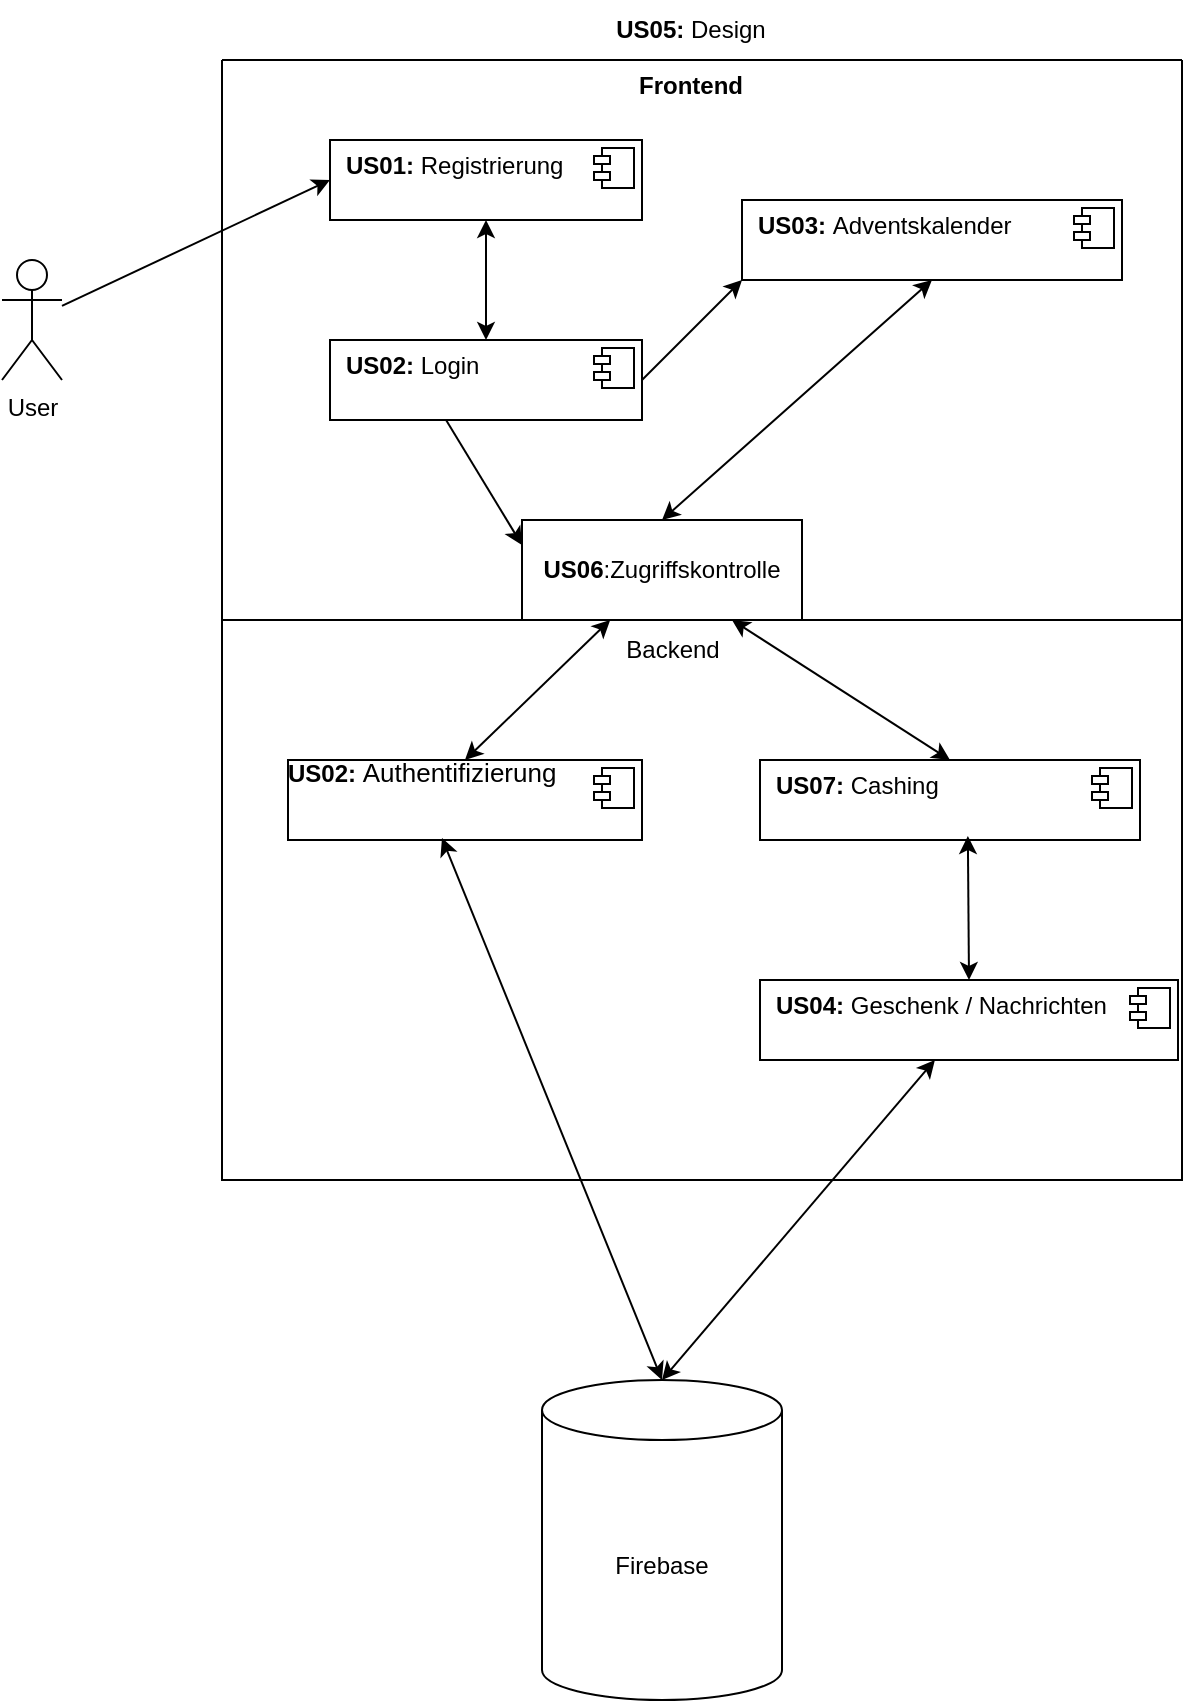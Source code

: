 <mxfile version="24.8.4">
  <diagram name="Page-1" id="p-Bkj8-PTowgVn_Ax-9_">
    <mxGraphModel dx="1393" dy="875" grid="1" gridSize="10" guides="1" tooltips="1" connect="1" arrows="1" fold="1" page="1" pageScale="1" pageWidth="827" pageHeight="1169" math="0" shadow="0">
      <root>
        <mxCell id="0" />
        <mxCell id="1" parent="0" />
        <mxCell id="r21g4WXJwy60l7_NaUzQ-14" value="" style="swimlane;startSize=0;movable=0;resizable=0;rotatable=0;deletable=0;editable=0;locked=1;connectable=0;" vertex="1" parent="1">
          <mxGeometry x="180" y="60" width="480" height="280" as="geometry" />
        </mxCell>
        <mxCell id="r21g4WXJwy60l7_NaUzQ-15" value="User" style="shape=umlActor;verticalLabelPosition=bottom;verticalAlign=top;html=1;" vertex="1" parent="1">
          <mxGeometry x="70" y="160" width="30" height="60" as="geometry" />
        </mxCell>
        <mxCell id="r21g4WXJwy60l7_NaUzQ-16" value="" style="endArrow=classic;html=1;rounded=0;entryX=0;entryY=0.5;entryDx=0;entryDy=0;" edge="1" parent="1" source="r21g4WXJwy60l7_NaUzQ-15" target="r21g4WXJwy60l7_NaUzQ-18">
          <mxGeometry width="50" height="50" relative="1" as="geometry">
            <mxPoint x="390" y="190" as="sourcePoint" />
            <mxPoint x="250" y="150" as="targetPoint" />
          </mxGeometry>
        </mxCell>
        <mxCell id="r21g4WXJwy60l7_NaUzQ-18" value="&lt;p style=&quot;margin:0px;margin-top:6px;text-align:center;&quot;&gt;&lt;/p&gt;&lt;p style=&quot;margin:0px;margin-left:8px;&quot;&gt;&lt;b&gt;US01:&amp;nbsp;&lt;/b&gt;Registrierung&lt;br&gt;&lt;br&gt;&lt;/p&gt;" style="align=left;overflow=fill;html=1;dropTarget=0;whiteSpace=wrap;" vertex="1" parent="1">
          <mxGeometry x="234" y="100" width="156" height="40" as="geometry" />
        </mxCell>
        <mxCell id="r21g4WXJwy60l7_NaUzQ-19" value="" style="shape=component;jettyWidth=8;jettyHeight=4;" vertex="1" parent="r21g4WXJwy60l7_NaUzQ-18">
          <mxGeometry x="1" width="20" height="20" relative="1" as="geometry">
            <mxPoint x="-24" y="4" as="offset" />
          </mxGeometry>
        </mxCell>
        <mxCell id="r21g4WXJwy60l7_NaUzQ-20" value="&lt;p style=&quot;margin:0px;margin-top:6px;text-align:center;&quot;&gt;&lt;/p&gt;&lt;p style=&quot;margin:0px;margin-left:8px;&quot;&gt;&lt;b&gt;US02:&amp;nbsp;&lt;/b&gt;Login&lt;br&gt;&lt;br&gt;&lt;/p&gt;" style="align=left;overflow=fill;html=1;dropTarget=0;whiteSpace=wrap;" vertex="1" parent="1">
          <mxGeometry x="234" y="200" width="156" height="40" as="geometry" />
        </mxCell>
        <mxCell id="r21g4WXJwy60l7_NaUzQ-21" value="" style="shape=component;jettyWidth=8;jettyHeight=4;" vertex="1" parent="r21g4WXJwy60l7_NaUzQ-20">
          <mxGeometry x="1" width="20" height="20" relative="1" as="geometry">
            <mxPoint x="-24" y="4" as="offset" />
          </mxGeometry>
        </mxCell>
        <mxCell id="r21g4WXJwy60l7_NaUzQ-23" value="" style="endArrow=classic;startArrow=classic;html=1;rounded=0;exitX=0.5;exitY=0;exitDx=0;exitDy=0;" edge="1" parent="1" source="r21g4WXJwy60l7_NaUzQ-20" target="r21g4WXJwy60l7_NaUzQ-18">
          <mxGeometry width="50" height="50" relative="1" as="geometry">
            <mxPoint x="390" y="190" as="sourcePoint" />
            <mxPoint x="440" y="140" as="targetPoint" />
          </mxGeometry>
        </mxCell>
        <mxCell id="r21g4WXJwy60l7_NaUzQ-24" value="" style="endArrow=classic;html=1;rounded=0;exitX=1;exitY=0.5;exitDx=0;exitDy=0;" edge="1" parent="1" source="r21g4WXJwy60l7_NaUzQ-20">
          <mxGeometry width="50" height="50" relative="1" as="geometry">
            <mxPoint x="390" y="190" as="sourcePoint" />
            <mxPoint x="440" y="170" as="targetPoint" />
          </mxGeometry>
        </mxCell>
        <mxCell id="r21g4WXJwy60l7_NaUzQ-25" value="&lt;p style=&quot;margin:0px;margin-top:6px;text-align:center;&quot;&gt;&lt;/p&gt;&lt;p style=&quot;margin:0px;margin-left:8px;&quot;&gt;&lt;b&gt;US03:&amp;nbsp;&lt;/b&gt;Adventskalender&lt;br&gt;&lt;br&gt;&lt;/p&gt;" style="align=left;overflow=fill;html=1;dropTarget=0;whiteSpace=wrap;" vertex="1" parent="1">
          <mxGeometry x="440" y="130" width="190" height="40" as="geometry" />
        </mxCell>
        <mxCell id="r21g4WXJwy60l7_NaUzQ-26" value="" style="shape=component;jettyWidth=8;jettyHeight=4;" vertex="1" parent="r21g4WXJwy60l7_NaUzQ-25">
          <mxGeometry x="1" width="20" height="20" relative="1" as="geometry">
            <mxPoint x="-24" y="4" as="offset" />
          </mxGeometry>
        </mxCell>
        <mxCell id="r21g4WXJwy60l7_NaUzQ-27" value="&lt;b&gt;US05: &lt;/b&gt;Design" style="text;html=1;align=center;verticalAlign=middle;resizable=0;points=[];autosize=1;strokeColor=none;fillColor=none;" vertex="1" parent="1">
          <mxGeometry x="364" y="30" width="100" height="30" as="geometry" />
        </mxCell>
        <mxCell id="r21g4WXJwy60l7_NaUzQ-28" value="" style="swimlane;startSize=0;movable=0;resizable=0;rotatable=0;deletable=0;editable=0;locked=1;connectable=0;" vertex="1" parent="1">
          <mxGeometry x="180" y="340" width="480" height="280" as="geometry" />
        </mxCell>
        <mxCell id="r21g4WXJwy60l7_NaUzQ-29" value="Backend" style="text;html=1;align=center;verticalAlign=middle;resizable=0;points=[];autosize=1;strokeColor=none;fillColor=none;" vertex="1" parent="r21g4WXJwy60l7_NaUzQ-28">
          <mxGeometry x="190" width="70" height="30" as="geometry" />
        </mxCell>
        <mxCell id="r21g4WXJwy60l7_NaUzQ-32" value="" style="endArrow=classic;startArrow=classic;html=1;rounded=0;entryX=0.5;entryY=1;entryDx=0;entryDy=0;exitX=0.5;exitY=0;exitDx=0;exitDy=0;" edge="1" parent="1" source="r21g4WXJwy60l7_NaUzQ-35" target="r21g4WXJwy60l7_NaUzQ-25">
          <mxGeometry width="50" height="50" relative="1" as="geometry">
            <mxPoint x="740" y="377" as="sourcePoint" />
            <mxPoint x="740.07" y="170" as="targetPoint" />
          </mxGeometry>
        </mxCell>
        <mxCell id="r21g4WXJwy60l7_NaUzQ-33" value="&lt;p style=&quot;margin:0px;margin-top:6px;text-align:center;&quot;&gt;&lt;/p&gt;&lt;p style=&quot;margin:0px;margin-left:8px;&quot;&gt;&lt;b&gt;US07:&amp;nbsp;&lt;/b&gt;Cashing&lt;br&gt;&lt;br&gt;&lt;/p&gt;" style="align=left;overflow=fill;html=1;dropTarget=0;whiteSpace=wrap;" vertex="1" parent="1">
          <mxGeometry x="449" y="410" width="190" height="40" as="geometry" />
        </mxCell>
        <mxCell id="r21g4WXJwy60l7_NaUzQ-34" value="" style="shape=component;jettyWidth=8;jettyHeight=4;" vertex="1" parent="r21g4WXJwy60l7_NaUzQ-33">
          <mxGeometry x="1" width="20" height="20" relative="1" as="geometry">
            <mxPoint x="-24" y="4" as="offset" />
          </mxGeometry>
        </mxCell>
        <mxCell id="r21g4WXJwy60l7_NaUzQ-35" value="&lt;b style=&quot;text-align: left;&quot;&gt;US06&lt;/b&gt;:Zugriffskontrolle" style="html=1;whiteSpace=wrap;" vertex="1" parent="1">
          <mxGeometry x="330" y="290" width="140" height="50" as="geometry" />
        </mxCell>
        <mxCell id="r21g4WXJwy60l7_NaUzQ-37" value="" style="endArrow=classic;html=1;rounded=0;exitX=0.372;exitY=1;exitDx=0;exitDy=0;exitPerimeter=0;entryX=0;entryY=0.25;entryDx=0;entryDy=0;" edge="1" parent="1" source="r21g4WXJwy60l7_NaUzQ-20" target="r21g4WXJwy60l7_NaUzQ-35">
          <mxGeometry width="50" height="50" relative="1" as="geometry">
            <mxPoint x="390" y="530" as="sourcePoint" />
            <mxPoint x="440" y="480" as="targetPoint" />
          </mxGeometry>
        </mxCell>
        <mxCell id="r21g4WXJwy60l7_NaUzQ-38" value="&lt;b&gt;US02:&amp;nbsp;&lt;/b&gt;&lt;span style=&quot;line-height: 107%; font-family: Calibri, sans-serif;&quot; lang=&quot;DE-CH&quot;&gt;&lt;font style=&quot;font-size: 13px;&quot;&gt;Authentifizierung&lt;/font&gt;&lt;/span&gt;" style="align=left;overflow=fill;html=1;dropTarget=0;whiteSpace=wrap;" vertex="1" parent="1">
          <mxGeometry x="213" y="410" width="177" height="40" as="geometry" />
        </mxCell>
        <mxCell id="r21g4WXJwy60l7_NaUzQ-39" value="" style="shape=component;jettyWidth=8;jettyHeight=4;" vertex="1" parent="r21g4WXJwy60l7_NaUzQ-38">
          <mxGeometry x="1" width="20" height="20" relative="1" as="geometry">
            <mxPoint x="-24" y="4" as="offset" />
          </mxGeometry>
        </mxCell>
        <mxCell id="r21g4WXJwy60l7_NaUzQ-41" value="" style="endArrow=classic;startArrow=classic;html=1;rounded=0;exitX=0.5;exitY=0;exitDx=0;exitDy=0;" edge="1" parent="1" source="r21g4WXJwy60l7_NaUzQ-38" target="r21g4WXJwy60l7_NaUzQ-35">
          <mxGeometry width="50" height="50" relative="1" as="geometry">
            <mxPoint x="310" y="400" as="sourcePoint" />
            <mxPoint x="360" y="350" as="targetPoint" />
          </mxGeometry>
        </mxCell>
        <mxCell id="r21g4WXJwy60l7_NaUzQ-42" value="" style="endArrow=classic;startArrow=classic;html=1;rounded=0;exitX=0.5;exitY=0;exitDx=0;exitDy=0;entryX=0.75;entryY=1;entryDx=0;entryDy=0;" edge="1" parent="1" source="r21g4WXJwy60l7_NaUzQ-33" target="r21g4WXJwy60l7_NaUzQ-35">
          <mxGeometry width="50" height="50" relative="1" as="geometry">
            <mxPoint x="403" y="420" as="sourcePoint" />
            <mxPoint x="490" y="350" as="targetPoint" />
          </mxGeometry>
        </mxCell>
        <mxCell id="r21g4WXJwy60l7_NaUzQ-43" value="&lt;p style=&quot;margin:0px;margin-top:6px;text-align:center;&quot;&gt;&lt;/p&gt;&lt;p style=&quot;margin:0px;margin-left:8px;&quot;&gt;&lt;b&gt;US04: &lt;/b&gt;Geschenk / Nachrichten&lt;br&gt;&lt;br&gt;&lt;/p&gt;" style="align=left;overflow=fill;html=1;dropTarget=0;whiteSpace=wrap;" vertex="1" parent="1">
          <mxGeometry x="449" y="520" width="209" height="40" as="geometry" />
        </mxCell>
        <mxCell id="r21g4WXJwy60l7_NaUzQ-44" value="" style="shape=component;jettyWidth=8;jettyHeight=4;" vertex="1" parent="r21g4WXJwy60l7_NaUzQ-43">
          <mxGeometry x="1" width="20" height="20" relative="1" as="geometry">
            <mxPoint x="-24" y="4" as="offset" />
          </mxGeometry>
        </mxCell>
        <mxCell id="r21g4WXJwy60l7_NaUzQ-45" value="" style="endArrow=classic;startArrow=classic;html=1;rounded=0;entryX=0.547;entryY=0.95;entryDx=0;entryDy=0;entryPerimeter=0;exitX=0.5;exitY=0;exitDx=0;exitDy=0;" edge="1" parent="1" source="r21g4WXJwy60l7_NaUzQ-43" target="r21g4WXJwy60l7_NaUzQ-33">
          <mxGeometry width="50" height="50" relative="1" as="geometry">
            <mxPoint x="390" y="530" as="sourcePoint" />
            <mxPoint x="440" y="480" as="targetPoint" />
          </mxGeometry>
        </mxCell>
        <mxCell id="r21g4WXJwy60l7_NaUzQ-46" value="Frontend" style="text;align=center;fontStyle=1;verticalAlign=middle;spacingLeft=3;spacingRight=3;strokeColor=none;rotatable=0;points=[[0,0.5],[1,0.5]];portConstraint=eastwest;html=1;" vertex="1" parent="1">
          <mxGeometry x="374" y="60" width="80" height="26" as="geometry" />
        </mxCell>
        <mxCell id="r21g4WXJwy60l7_NaUzQ-49" value="Firebase" style="shape=cylinder3;whiteSpace=wrap;html=1;boundedLbl=1;backgroundOutline=1;size=15;" vertex="1" parent="1">
          <mxGeometry x="340" y="720" width="120" height="160" as="geometry" />
        </mxCell>
        <mxCell id="r21g4WXJwy60l7_NaUzQ-50" value="" style="endArrow=classic;startArrow=classic;html=1;rounded=0;exitX=0.5;exitY=0;exitDx=0;exitDy=0;exitPerimeter=0;" edge="1" parent="1" source="r21g4WXJwy60l7_NaUzQ-49" target="r21g4WXJwy60l7_NaUzQ-43">
          <mxGeometry width="50" height="50" relative="1" as="geometry">
            <mxPoint x="390" y="690" as="sourcePoint" />
            <mxPoint x="440" y="640" as="targetPoint" />
          </mxGeometry>
        </mxCell>
        <mxCell id="r21g4WXJwy60l7_NaUzQ-51" value="" style="endArrow=classic;startArrow=classic;html=1;rounded=0;entryX=0.435;entryY=0.975;entryDx=0;entryDy=0;entryPerimeter=0;" edge="1" parent="1" target="r21g4WXJwy60l7_NaUzQ-38">
          <mxGeometry width="50" height="50" relative="1" as="geometry">
            <mxPoint x="400" y="720" as="sourcePoint" />
            <mxPoint x="546" y="570" as="targetPoint" />
          </mxGeometry>
        </mxCell>
      </root>
    </mxGraphModel>
  </diagram>
</mxfile>
